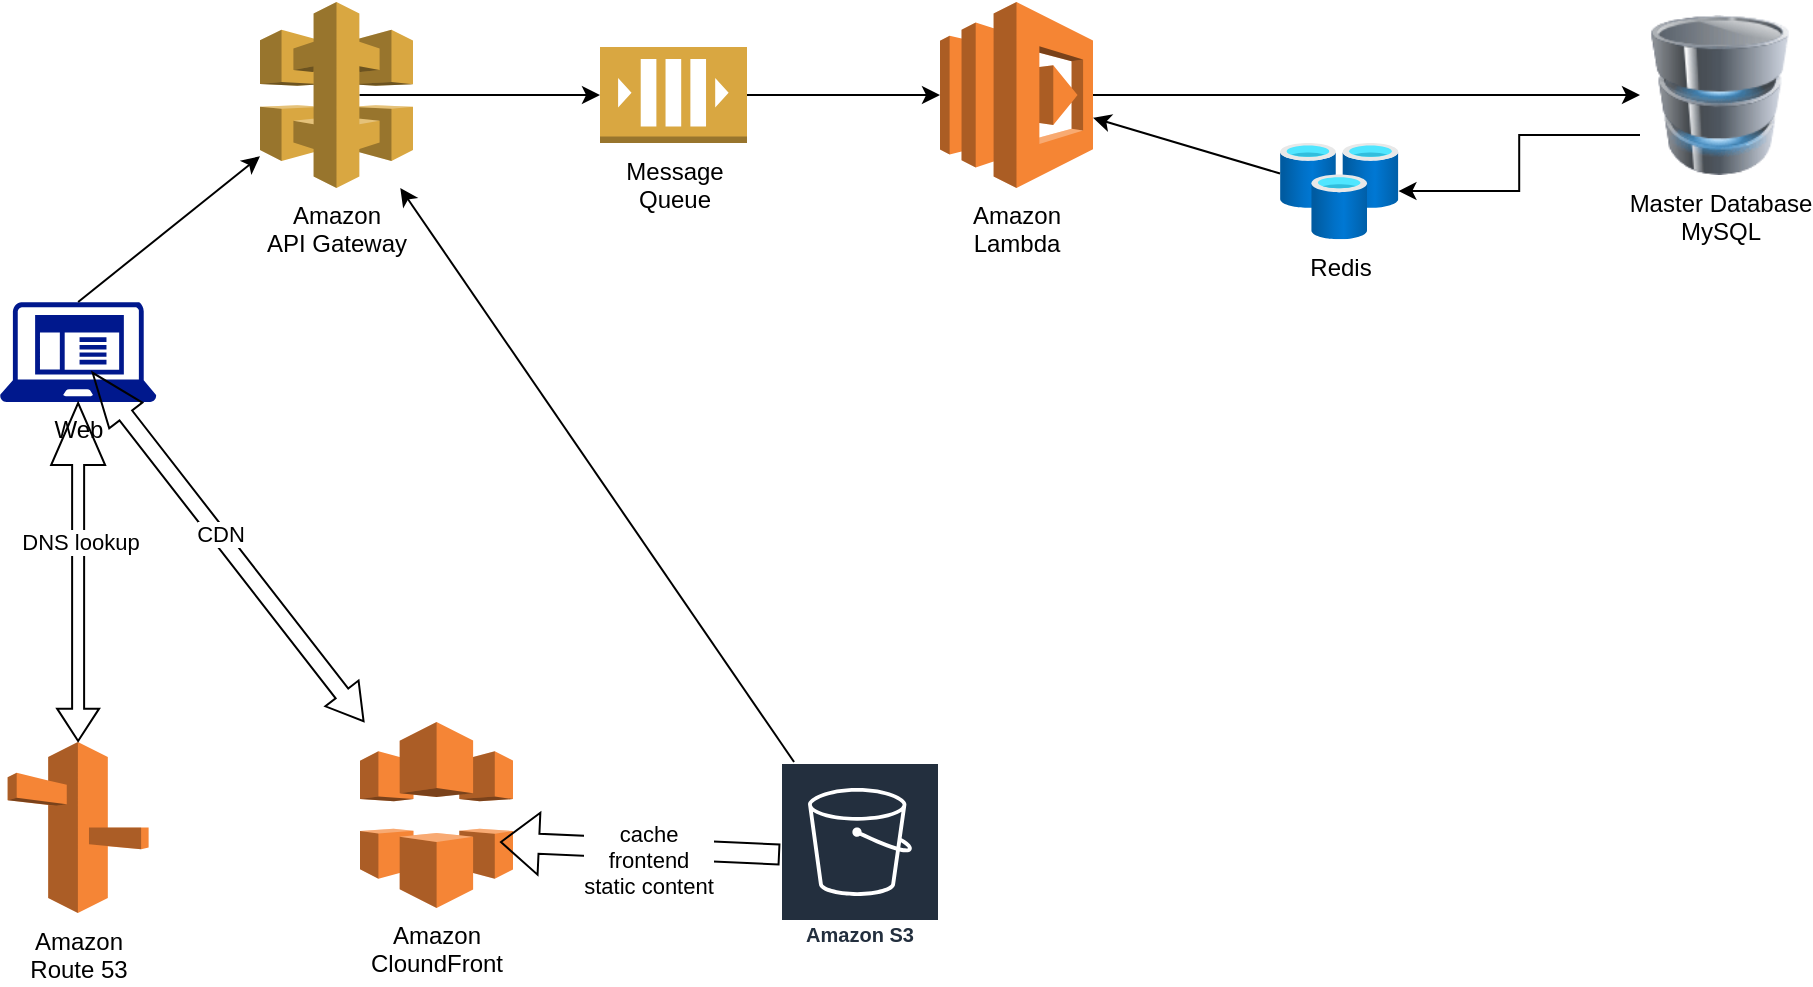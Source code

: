 <mxfile version="16.2.7" type="github">
  <diagram id="nTavoCozBwpmdaPDeNK8" name="Page-1">
    <mxGraphModel dx="1269" dy="1185" grid="1" gridSize="10" guides="1" tooltips="1" connect="1" arrows="1" fold="1" page="1" pageScale="1" pageWidth="1169" pageHeight="827" math="0" shadow="0">
      <root>
        <mxCell id="0" />
        <mxCell id="1" parent="0" />
        <mxCell id="ZmlAG-eg9Pxj-TcLlm6Z-1" value="Web&lt;br&gt;" style="sketch=0;aspect=fixed;pointerEvents=1;shadow=0;dashed=0;html=1;strokeColor=none;labelPosition=center;verticalLabelPosition=bottom;verticalAlign=top;align=center;fillColor=#00188D;shape=mxgraph.mscae.enterprise.client_application" parent="1" vertex="1">
          <mxGeometry x="180" y="340" width="78.13" height="50" as="geometry" />
        </mxCell>
        <mxCell id="ZmlAG-eg9Pxj-TcLlm6Z-2" value="Amazon&lt;br&gt;Route 53" style="outlineConnect=0;dashed=0;verticalLabelPosition=bottom;verticalAlign=top;align=center;html=1;shape=mxgraph.aws3.route_53;fillColor=#F58536;gradientColor=none;" parent="1" vertex="1">
          <mxGeometry x="183.81" y="560" width="70.5" height="85.5" as="geometry" />
        </mxCell>
        <mxCell id="ZmlAG-eg9Pxj-TcLlm6Z-3" value="Amazon&lt;br&gt;CloundFront&lt;br&gt;" style="outlineConnect=0;dashed=0;verticalLabelPosition=bottom;verticalAlign=top;align=center;html=1;shape=mxgraph.aws3.cloudfront;fillColor=#F58536;gradientColor=none;" parent="1" vertex="1">
          <mxGeometry x="360" y="550" width="76.5" height="93" as="geometry" />
        </mxCell>
        <mxCell id="ZmlAG-eg9Pxj-TcLlm6Z-5" value="Amazon S3" style="sketch=0;outlineConnect=0;fontColor=#232F3E;gradientColor=none;strokeColor=#ffffff;fillColor=#232F3E;dashed=0;verticalLabelPosition=middle;verticalAlign=bottom;align=center;html=1;whiteSpace=wrap;fontSize=10;fontStyle=1;spacing=3;shape=mxgraph.aws4.productIcon;prIcon=mxgraph.aws4.s3;" parent="1" vertex="1">
          <mxGeometry x="570" y="570" width="80" height="96.13" as="geometry" />
        </mxCell>
        <mxCell id="-BVClp20yBoAwnYQ5BR0-16" style="edgeStyle=orthogonalEdgeStyle;rounded=0;orthogonalLoop=1;jettySize=auto;html=1;exitX=0.65;exitY=0.5;exitDx=0;exitDy=0;exitPerimeter=0;" edge="1" parent="1" source="ZmlAG-eg9Pxj-TcLlm6Z-7" target="ZmlAG-eg9Pxj-TcLlm6Z-9">
          <mxGeometry relative="1" as="geometry" />
        </mxCell>
        <mxCell id="ZmlAG-eg9Pxj-TcLlm6Z-7" value="Amazon&lt;br&gt;API Gateway" style="outlineConnect=0;dashed=0;verticalLabelPosition=bottom;verticalAlign=top;align=center;html=1;shape=mxgraph.aws3.api_gateway;fillColor=#D9A741;gradientColor=none;" parent="1" vertex="1">
          <mxGeometry x="310" y="190" width="76.5" height="93" as="geometry" />
        </mxCell>
        <mxCell id="-BVClp20yBoAwnYQ5BR0-18" style="edgeStyle=orthogonalEdgeStyle;rounded=0;orthogonalLoop=1;jettySize=auto;html=1;exitX=1;exitY=0.5;exitDx=0;exitDy=0;exitPerimeter=0;" edge="1" parent="1" source="ZmlAG-eg9Pxj-TcLlm6Z-8" target="ZmlAG-eg9Pxj-TcLlm6Z-10">
          <mxGeometry relative="1" as="geometry" />
        </mxCell>
        <mxCell id="ZmlAG-eg9Pxj-TcLlm6Z-8" value="Amazon&lt;br&gt;Lambda" style="outlineConnect=0;dashed=0;verticalLabelPosition=bottom;verticalAlign=top;align=center;html=1;shape=mxgraph.aws3.lambda;fillColor=#F58534;gradientColor=none;" parent="1" vertex="1">
          <mxGeometry x="650" y="190" width="76.5" height="93" as="geometry" />
        </mxCell>
        <mxCell id="-BVClp20yBoAwnYQ5BR0-17" style="edgeStyle=orthogonalEdgeStyle;rounded=0;orthogonalLoop=1;jettySize=auto;html=1;exitX=1;exitY=0.5;exitDx=0;exitDy=0;exitPerimeter=0;entryX=0;entryY=0.5;entryDx=0;entryDy=0;entryPerimeter=0;" edge="1" parent="1" source="ZmlAG-eg9Pxj-TcLlm6Z-9" target="ZmlAG-eg9Pxj-TcLlm6Z-8">
          <mxGeometry relative="1" as="geometry" />
        </mxCell>
        <mxCell id="ZmlAG-eg9Pxj-TcLlm6Z-9" value="Message&lt;br&gt;Queue" style="outlineConnect=0;dashed=0;verticalLabelPosition=bottom;verticalAlign=top;align=center;html=1;shape=mxgraph.aws3.queue;fillColor=#D9A741;gradientColor=none;" parent="1" vertex="1">
          <mxGeometry x="480" y="212.5" width="73.5" height="48" as="geometry" />
        </mxCell>
        <mxCell id="-BVClp20yBoAwnYQ5BR0-21" style="edgeStyle=orthogonalEdgeStyle;rounded=0;orthogonalLoop=1;jettySize=auto;html=1;exitX=0;exitY=0.75;exitDx=0;exitDy=0;" edge="1" parent="1" source="ZmlAG-eg9Pxj-TcLlm6Z-10" target="ZmlAG-eg9Pxj-TcLlm6Z-11">
          <mxGeometry relative="1" as="geometry" />
        </mxCell>
        <mxCell id="ZmlAG-eg9Pxj-TcLlm6Z-10" value="Master Database&lt;br&gt;MySQL&lt;br&gt;" style="image;html=1;image=img/lib/clip_art/computers/Database_128x128.png" parent="1" vertex="1">
          <mxGeometry x="1000" y="196.5" width="80" height="80" as="geometry" />
        </mxCell>
        <mxCell id="ZmlAG-eg9Pxj-TcLlm6Z-11" value="Redis&lt;br&gt;" style="aspect=fixed;html=1;points=[];align=center;image;fontSize=12;image=img/lib/azure2/databases/Cache_Redis.svg;" parent="1" vertex="1">
          <mxGeometry x="820" y="260.5" width="59.21" height="48.13" as="geometry" />
        </mxCell>
        <mxCell id="-BVClp20yBoAwnYQ5BR0-3" value="" style="shape=flexArrow;endArrow=classic;startArrow=classic;html=1;rounded=0;startWidth=14;startSize=5.06;entryX=0.5;entryY=1;entryDx=0;entryDy=0;entryPerimeter=0;exitX=0.5;exitY=0;exitDx=0;exitDy=0;exitPerimeter=0;width=6;endSize=10;" edge="1" parent="1" source="ZmlAG-eg9Pxj-TcLlm6Z-2" target="ZmlAG-eg9Pxj-TcLlm6Z-1">
          <mxGeometry width="100" height="100" relative="1" as="geometry">
            <mxPoint x="158.13" y="500" as="sourcePoint" />
            <mxPoint x="258.13" y="400" as="targetPoint" />
          </mxGeometry>
        </mxCell>
        <mxCell id="-BVClp20yBoAwnYQ5BR0-4" value="DNS lookup&lt;br&gt;" style="edgeLabel;html=1;align=center;verticalAlign=middle;resizable=0;points=[];" vertex="1" connectable="0" parent="-BVClp20yBoAwnYQ5BR0-3">
          <mxGeometry x="0.176" y="-1" relative="1" as="geometry">
            <mxPoint as="offset" />
          </mxGeometry>
        </mxCell>
        <mxCell id="-BVClp20yBoAwnYQ5BR0-5" value="" style="shape=flexArrow;endArrow=classic;startArrow=classic;html=1;rounded=0;entryX=0.589;entryY=0.7;entryDx=0;entryDy=0;entryPerimeter=0;endWidth=12;endSize=8.67;startWidth=12;startSize=5.53;width=8;" edge="1" parent="1" source="ZmlAG-eg9Pxj-TcLlm6Z-3" target="ZmlAG-eg9Pxj-TcLlm6Z-1">
          <mxGeometry width="100" height="100" relative="1" as="geometry">
            <mxPoint x="530" y="650" as="sourcePoint" />
            <mxPoint x="630" y="550" as="targetPoint" />
          </mxGeometry>
        </mxCell>
        <mxCell id="-BVClp20yBoAwnYQ5BR0-6" value="CDN&lt;br&gt;" style="edgeLabel;html=1;align=center;verticalAlign=middle;resizable=0;points=[];" vertex="1" connectable="0" parent="-BVClp20yBoAwnYQ5BR0-5">
          <mxGeometry x="0.069" y="-1" relative="1" as="geometry">
            <mxPoint as="offset" />
          </mxGeometry>
        </mxCell>
        <mxCell id="-BVClp20yBoAwnYQ5BR0-7" value="" style="shape=flexArrow;endArrow=classic;html=1;rounded=0;" edge="1" parent="1" source="ZmlAG-eg9Pxj-TcLlm6Z-5">
          <mxGeometry width="50" height="50" relative="1" as="geometry">
            <mxPoint x="630" y="470" as="sourcePoint" />
            <mxPoint x="430" y="610" as="targetPoint" />
          </mxGeometry>
        </mxCell>
        <mxCell id="-BVClp20yBoAwnYQ5BR0-9" value="cache&lt;br&gt;frontend&lt;br&gt;static content" style="edgeLabel;html=1;align=center;verticalAlign=middle;resizable=0;points=[];" vertex="1" connectable="0" parent="-BVClp20yBoAwnYQ5BR0-7">
          <mxGeometry x="-0.048" y="5" relative="1" as="geometry">
            <mxPoint as="offset" />
          </mxGeometry>
        </mxCell>
        <mxCell id="-BVClp20yBoAwnYQ5BR0-14" value="" style="endArrow=classic;html=1;rounded=0;" edge="1" parent="1" source="ZmlAG-eg9Pxj-TcLlm6Z-5" target="ZmlAG-eg9Pxj-TcLlm6Z-7">
          <mxGeometry width="50" height="50" relative="1" as="geometry">
            <mxPoint x="560" y="630" as="sourcePoint" />
            <mxPoint x="610" y="580" as="targetPoint" />
          </mxGeometry>
        </mxCell>
        <mxCell id="-BVClp20yBoAwnYQ5BR0-20" value="" style="endArrow=classic;html=1;rounded=0;" edge="1" parent="1" source="ZmlAG-eg9Pxj-TcLlm6Z-11" target="ZmlAG-eg9Pxj-TcLlm6Z-8">
          <mxGeometry width="50" height="50" relative="1" as="geometry">
            <mxPoint x="560" y="630" as="sourcePoint" />
            <mxPoint x="610" y="580" as="targetPoint" />
          </mxGeometry>
        </mxCell>
        <mxCell id="-BVClp20yBoAwnYQ5BR0-23" value="" style="endArrow=classic;html=1;rounded=0;exitX=0.5;exitY=0;exitDx=0;exitDy=0;exitPerimeter=0;" edge="1" parent="1" source="ZmlAG-eg9Pxj-TcLlm6Z-1" target="ZmlAG-eg9Pxj-TcLlm6Z-7">
          <mxGeometry width="50" height="50" relative="1" as="geometry">
            <mxPoint x="560" y="630" as="sourcePoint" />
            <mxPoint x="610" y="580" as="targetPoint" />
          </mxGeometry>
        </mxCell>
      </root>
    </mxGraphModel>
  </diagram>
</mxfile>
